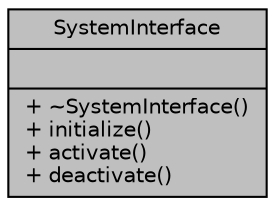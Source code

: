 digraph "SystemInterface"
{
 // LATEX_PDF_SIZE
  edge [fontname="Helvetica",fontsize="10",labelfontname="Helvetica",labelfontsize="10"];
  node [fontname="Helvetica",fontsize="10",shape=record];
  Node1 [label="{SystemInterface\n||+ ~SystemInterface()\l+ initialize()\l+ activate()\l+ deactivate()\l}",height=0.2,width=0.4,color="black", fillcolor="grey75", style="filled", fontcolor="black",tooltip="Interface for system control classes."];
}
